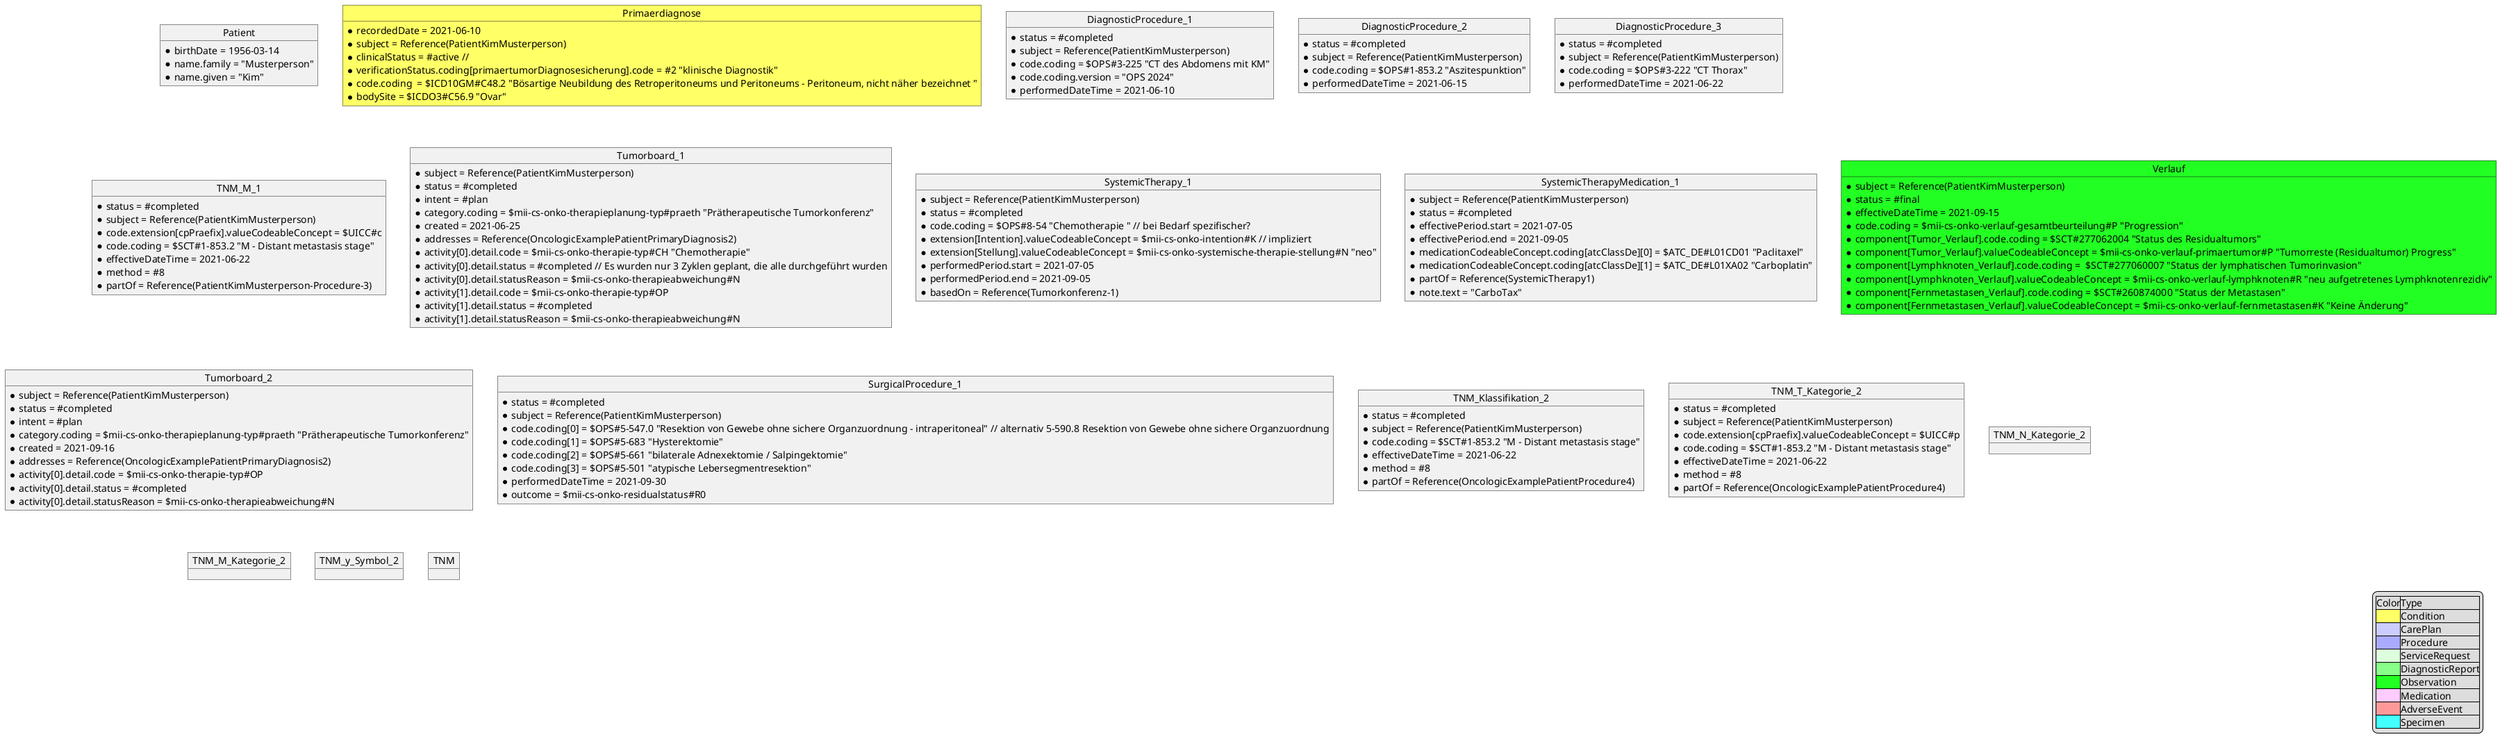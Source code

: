 @startuml MII KDS Erweiterungsmodul Onkologie
object Patient {
* birthDate = 1956-03-14
* name.family = "Musterperson"
* name.given = "Kim"
}

object Primaerdiagnose #FFFF66{
* recordedDate = 2021-06-10
* subject = Reference(PatientKimMusterperson)
* clinicalStatus = #active //
* verificationStatus.coding[primaertumorDiagnosesicherung].code = #2 "klinische Diagnostik" 
* code.coding  = $ICD10GM#C48.2 "Bösartige Neubildung des Retroperitoneums und Peritoneums - Peritoneum, nicht näher bezeichnet "
* bodySite = $ICDO3#C56.9 "Ovar"
}


object DiagnosticProcedure_1 {
* status = #completed
* subject = Reference(PatientKimMusterperson)
* code.coding = $OPS#3-225 "CT des Abdomens mit KM"
* code.coding.version = "OPS 2024"
* performedDateTime = 2021-06-10
}

object DiagnosticProcedure_2 {
* status = #completed
* subject = Reference(PatientKimMusterperson)
* code.coding = $OPS#1-853.2 "Aszitespunktion"
* performedDateTime = 2021-06-15

}
object DiagnosticProcedure_3 {
* status = #completed
* subject = Reference(PatientKimMusterperson)
* code.coding = $OPS#3-222 "CT Thorax"
* performedDateTime = 2021-06-22
}


object TNM_M_1 {
* status = #completed
* subject = Reference(PatientKimMusterperson)
* code.extension[cpPraefix].valueCodeableConcept = $UICC#c
* code.coding = $SCT#1-853.2 "M - Distant metastasis stage"
* effectiveDateTime = 2021-06-22
* method = #8
* partOf = Reference(PatientKimMusterperson-Procedure-3)
}

object Tumorboard_1 {
* subject = Reference(PatientKimMusterperson)
* status = #completed
* intent = #plan
* category.coding = $mii-cs-onko-therapieplanung-typ#praeth "Prätherapeutische Tumorkonferenz" 
* created = 2021-06-25
* addresses = Reference(OncologicExamplePatientPrimaryDiagnosis2)
* activity[0].detail.code = $mii-cs-onko-therapie-typ#CH "Chemotherapie"
* activity[0].detail.status = #completed // Es wurden nur 3 Zyklen geplant, die alle durchgeführt wurden
* activity[0].detail.statusReason = $mii-cs-onko-therapieabweichung#N
* activity[1].detail.code = $mii-cs-onko-therapie-typ#OP
* activity[1].detail.status = #completed
* activity[1].detail.statusReason = $mii-cs-onko-therapieabweichung#N
}
object SystemicTherapy_1 {
* subject = Reference(PatientKimMusterperson)
* status = #completed
* code.coding = $OPS#8-54 "Chemotherapie " // bei Bedarf spezifischer? 
* extension[Intention].valueCodeableConcept = $mii-cs-onko-intention#K // impliziert 
* extension[Stellung].valueCodeableConcept = $mii-cs-onko-systemische-therapie-stellung#N "neo"
* performedPeriod.start = 2021-07-05
* performedPeriod.end = 2021-09-05
* basedOn = Reference(Tumorkonferenz-1)
}

object SystemicTherapyMedication_1 {
* subject = Reference(PatientKimMusterperson)
* status = #completed
* effectivePeriod.start = 2021-07-05  
* effectivePeriod.end = 2021-09-05
* medicationCodeableConcept.coding[atcClassDe][0] = $ATC_DE#L01CD01 "Paclitaxel"
* medicationCodeableConcept.coding[atcClassDe][1] = $ATC_DE#L01XA02 "Carboplatin"
* partOf = Reference(SystemicTherapy1)
* note.text = "CarboTax"
}


object Verlauf #22FF22 {
* subject = Reference(PatientKimMusterperson)
* status = #final
* effectiveDateTime = 2021-09-15
* code.coding = $mii-cs-onko-verlauf-gesamtbeurteilung#P "Progression"
* component[Tumor_Verlauf].code.coding = $SCT#277062004 "Status des Residualtumors"
* component[Tumor_Verlauf].valueCodeableConcept = $mii-cs-onko-verlauf-primaertumor#P "Tumorreste (Residualtumor) Progress"
* component[Lymphknoten_Verlauf].code.coding =  $SCT#277060007 "Status der lymphatischen Tumorinvasion"
* component[Lymphknoten_Verlauf].valueCodeableConcept = $mii-cs-onko-verlauf-lymphknoten#R "neu aufgetretenes Lymphknotenrezidiv" 
* component[Fernmetastasen_Verlauf].code.coding = $SCT#260874000 "Status der Metastasen"
* component[Fernmetastasen_Verlauf].valueCodeableConcept = $mii-cs-onko-verlauf-fernmetastasen#K "Keine Änderung"
}


object Tumorboard_2{
* subject = Reference(PatientKimMusterperson)
* status = #completed
* intent = #plan
* category.coding = $mii-cs-onko-therapieplanung-typ#praeth "Prätherapeutische Tumorkonferenz" 
* created = 2021-09-16
* addresses = Reference(OncologicExamplePatientPrimaryDiagnosis2)
* activity[0].detail.code = $mii-cs-onko-therapie-typ#OP
* activity[0].detail.status = #completed
* activity[0].detail.statusReason = $mii-cs-onko-therapieabweichung#N
}

object SurgicalProcedure_1 {
* status = #completed
* subject = Reference(PatientKimMusterperson)
* code.coding[0] = $OPS#5-547.0 "Resektion von Gewebe ohne sichere Organzuordnung - intraperitoneal" // alternativ 5-590.8 Resektion von Gewebe ohne sichere Organzuordnung
* code.coding[1] = $OPS#5-683 "Hysterektomie"
* code.coding[2] = $OPS#5-661 "bilaterale Adnexektomie / Salpingektomie"
* code.coding[3] = $OPS#5-501 "atypische Lebersegmentresektion"
* performedDateTime = 2021-09-30
* outcome = $mii-cs-onko-residualstatus#R0
}
object TNM_Klassifikation_2 {
* status = #completed
* subject = Reference(PatientKimMusterperson)
* code.coding = $SCT#1-853.2 "M - Distant metastasis stage"
* effectiveDateTime = 2021-06-22
* method = #8
* partOf = Reference(OncologicExamplePatientProcedure4)
}
object TNM_T_Kategorie_2 {
* status = #completed
* subject = Reference(PatientKimMusterperson)
* code.extension[cpPraefix].valueCodeableConcept = $UICC#p
* code.coding = $SCT#1-853.2 "M - Distant metastasis stage"
* effectiveDateTime = 2021-06-22
* method = #8
* partOf = Reference(OncologicExamplePatientProcedure4)
}
object TNM_N_Kategorie_2 {

}
object TNM_M_Kategorie_2 {

}
object TNM_y_Symbol_2 {

}
object TNM 
legend right 
|Color|Type|
|<#FFFF66>|Condition|
|<#CCCCFF>|CarePlan|
|<#AAAAFF>|Procedure|
|<#DDFFDD>|ServiceRequest|
|<#88FF88>|DiagnosticReport|
|<#22FF22>|Observation|
|<#FFCCFF>|Medication|
|<#FF9999>|AdverseEvent|
|<#44FFFF>|Specimen|
endlegend


@enduml